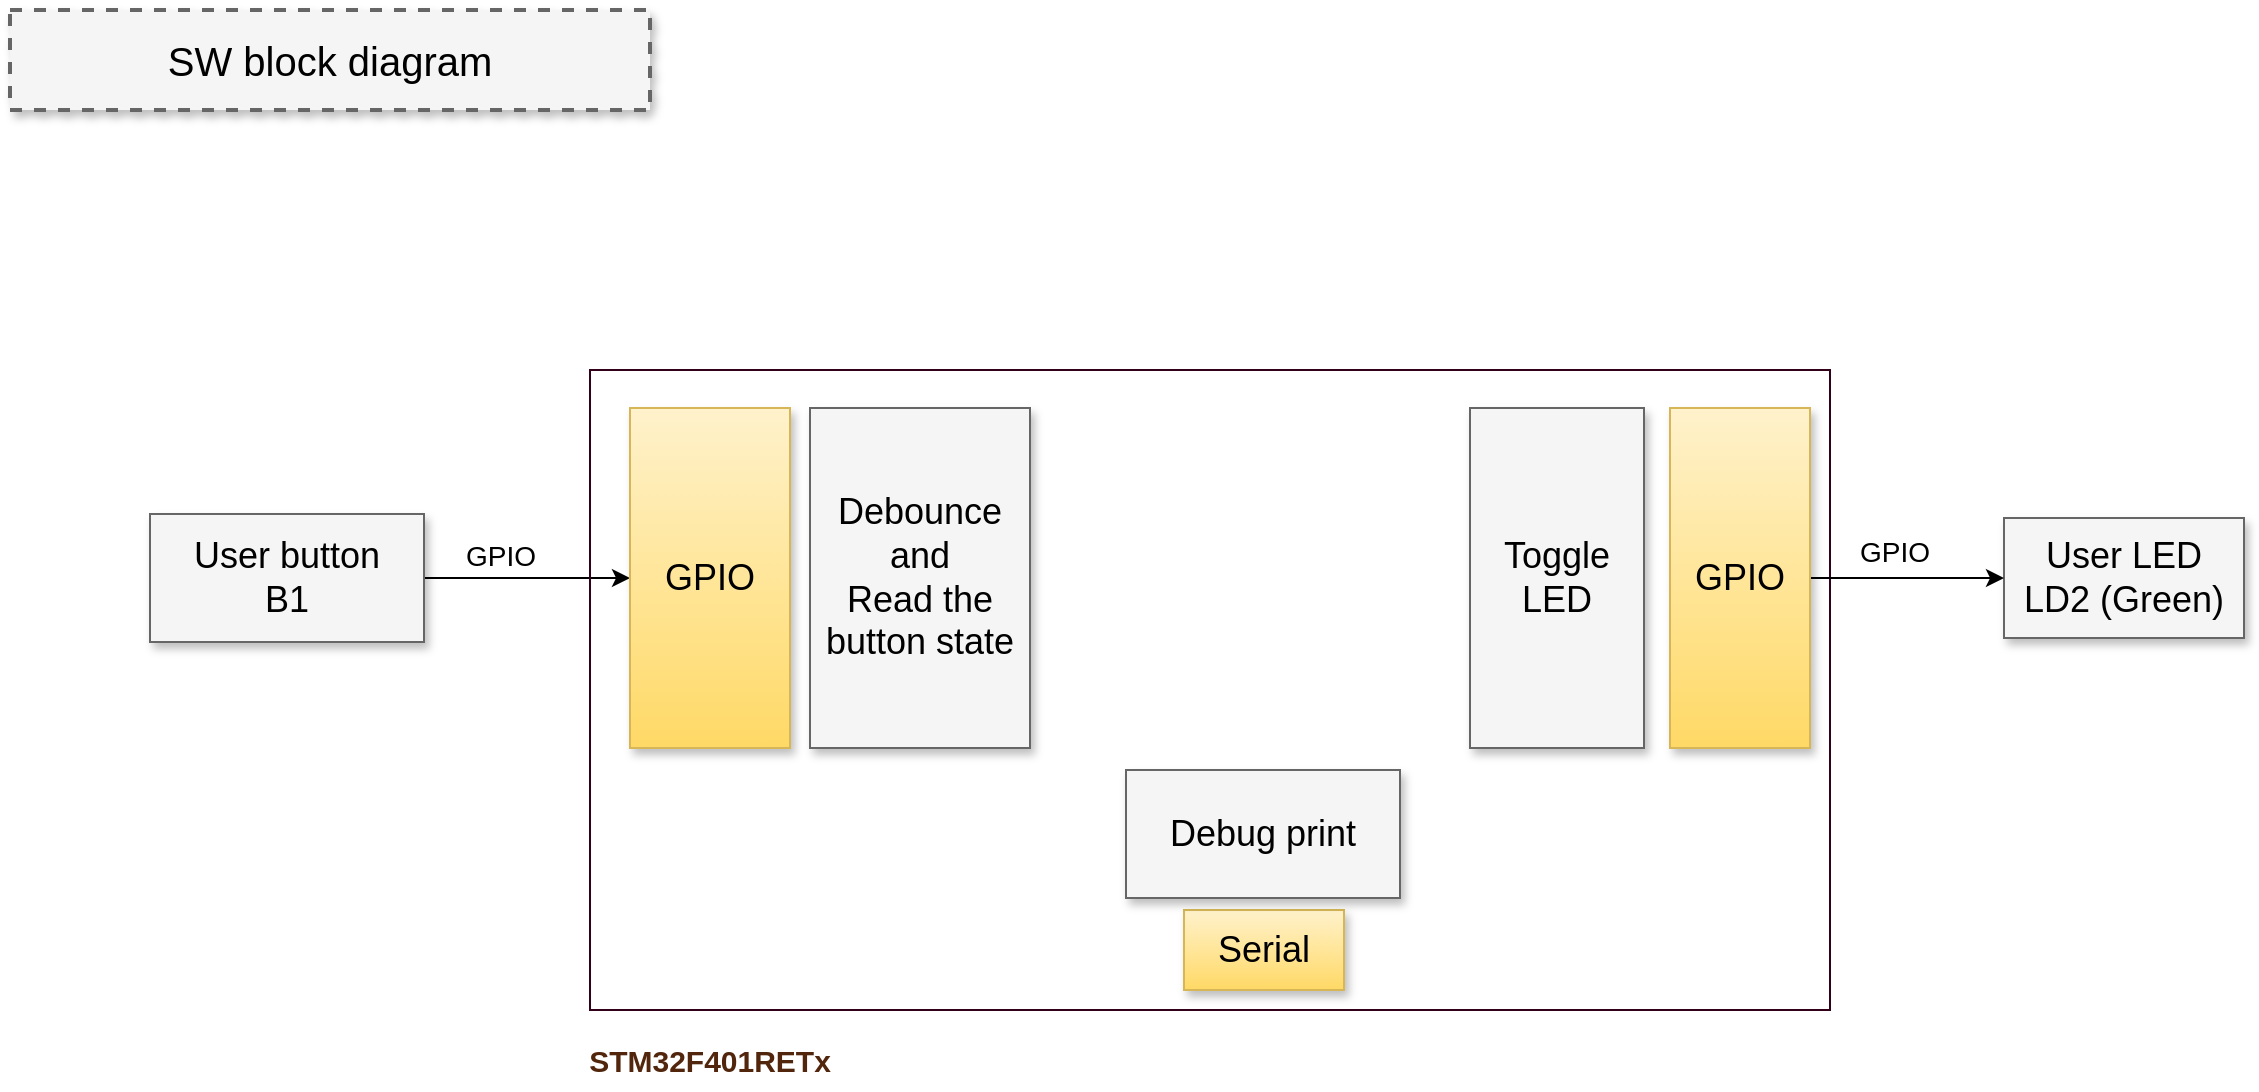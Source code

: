 <mxfile version="17.4.0" type="device"><diagram name="Week3_SW_BD" id="GyX7O86LeDi1OeG8sw98"><mxGraphModel dx="1902" dy="1106" grid="1" gridSize="10" guides="1" tooltips="1" connect="1" arrows="1" fold="1" page="1" pageScale="1.5" pageWidth="1169" pageHeight="826" background="none" math="0" shadow="0"><root><mxCell id="V9RYW577TV06-NPtQOvv-0" style=";html=1;"/><mxCell id="V9RYW577TV06-NPtQOvv-1" style=";html=1;" parent="V9RYW577TV06-NPtQOvv-0"/><mxCell id="V9RYW577TV06-NPtQOvv-2" value="SW block diagram" style="whiteSpace=wrap;html=1;shadow=1;fontSize=20;fillColor=#f5f5f5;strokeColor=#666666;strokeWidth=2;dashed=1;" parent="V9RYW577TV06-NPtQOvv-1" vertex="1"><mxGeometry x="250" y="250" width="320" height="50" as="geometry"/></mxCell><mxCell id="V9RYW577TV06-NPtQOvv-4" value="User LED &lt;br&gt;LD2 (Green)" style="whiteSpace=wrap;html=1;shadow=1;fontSize=18;fillColor=#f5f5f5;strokeColor=#666666;" parent="V9RYW577TV06-NPtQOvv-1" vertex="1"><mxGeometry x="1247" y="504" width="120" height="60" as="geometry"/></mxCell><mxCell id="VnuedpEtcrpdyRIsxElc-0" style="edgeStyle=orthogonalEdgeStyle;rounded=0;orthogonalLoop=1;jettySize=auto;html=1;entryX=0;entryY=0.5;entryDx=0;entryDy=0;fontSize=17;fontColor=#52260D;" parent="V9RYW577TV06-NPtQOvv-1" source="V9RYW577TV06-NPtQOvv-7" target="V9RYW577TV06-NPtQOvv-21" edge="1"><mxGeometry relative="1" as="geometry"/></mxCell><mxCell id="V9RYW577TV06-NPtQOvv-7" value="User button&lt;br&gt;B1" style="whiteSpace=wrap;html=1;shadow=1;fontSize=18;fillColor=#f5f5f5;strokeColor=#666666;" parent="V9RYW577TV06-NPtQOvv-1" vertex="1"><mxGeometry x="320" y="502" width="137" height="64" as="geometry"/></mxCell><mxCell id="V9RYW577TV06-NPtQOvv-14" value="&lt;font style=&quot;font-size: 14px&quot;&gt;GPIO&lt;/font&gt;" style="text;html=1;align=center;verticalAlign=middle;resizable=0;points=[];autosize=1;strokeColor=none;fillColor=none;" parent="V9RYW577TV06-NPtQOvv-1" vertex="1"><mxGeometry x="1167" y="511" width="50" height="20" as="geometry"/></mxCell><mxCell id="V9RYW577TV06-NPtQOvv-16" value="&lt;font style=&quot;font-size: 14px&quot;&gt;GPIO&lt;/font&gt;" style="text;html=1;align=center;verticalAlign=middle;resizable=0;points=[];autosize=1;strokeColor=none;fillColor=none;" parent="V9RYW577TV06-NPtQOvv-1" vertex="1"><mxGeometry x="470" y="513" width="50" height="20" as="geometry"/></mxCell><mxCell id="V9RYW577TV06-NPtQOvv-20" value="" style="rounded=0;whiteSpace=wrap;html=1;fontSize=14;fontColor=#FFFFFF;strokeColor=#33001A;fillColor=none;" parent="V9RYW577TV06-NPtQOvv-1" vertex="1"><mxGeometry x="540" y="430" width="620" height="320" as="geometry"/></mxCell><mxCell id="V9RYW577TV06-NPtQOvv-21" value="GPIO" style="whiteSpace=wrap;html=1;shadow=1;fontSize=18;fillColor=#fff2cc;strokeColor=#d6b656;gradientColor=#ffd966;" parent="V9RYW577TV06-NPtQOvv-1" vertex="1"><mxGeometry x="560" y="449" width="80" height="170" as="geometry"/></mxCell><mxCell id="V9RYW577TV06-NPtQOvv-22" value="Debounce and &lt;br&gt;Read the button state" style="whiteSpace=wrap;html=1;shadow=1;fontSize=18;fillColor=#f5f5f5;strokeColor=#666666;" parent="V9RYW577TV06-NPtQOvv-1" vertex="1"><mxGeometry x="650" y="449" width="110" height="170" as="geometry"/></mxCell><mxCell id="V9RYW577TV06-NPtQOvv-29" value="Serial" style="whiteSpace=wrap;html=1;shadow=1;fontSize=18;fillColor=#fff2cc;strokeColor=#d6b656;gradientColor=#ffd966;" parent="V9RYW577TV06-NPtQOvv-1" vertex="1"><mxGeometry x="837" y="700" width="80" height="40" as="geometry"/></mxCell><mxCell id="V9RYW577TV06-NPtQOvv-30" value="Debug print" style="whiteSpace=wrap;html=1;shadow=1;fontSize=18;fillColor=#f5f5f5;strokeColor=#666666;" parent="V9RYW577TV06-NPtQOvv-1" vertex="1"><mxGeometry x="808" y="630" width="137" height="64" as="geometry"/></mxCell><mxCell id="V9RYW577TV06-NPtQOvv-31" style="edgeStyle=orthogonalEdgeStyle;rounded=0;orthogonalLoop=1;jettySize=auto;html=1;exitX=1;exitY=0.5;exitDx=0;exitDy=0;entryX=0;entryY=0.5;entryDx=0;entryDy=0;fontSize=14;fontColor=#FFFFFF;" parent="V9RYW577TV06-NPtQOvv-1" source="V9RYW577TV06-NPtQOvv-32" target="V9RYW577TV06-NPtQOvv-4" edge="1"><mxGeometry relative="1" as="geometry"/></mxCell><mxCell id="V9RYW577TV06-NPtQOvv-32" value="GPIO" style="whiteSpace=wrap;html=1;shadow=1;fontSize=18;fillColor=#fff2cc;strokeColor=#d6b656;gradientColor=#ffd966;" parent="V9RYW577TV06-NPtQOvv-1" vertex="1"><mxGeometry x="1080" y="449" width="70" height="170" as="geometry"/></mxCell><mxCell id="V9RYW577TV06-NPtQOvv-33" value="Toggle LED" style="whiteSpace=wrap;html=1;shadow=1;fontSize=18;fillColor=#f5f5f5;strokeColor=#666666;" parent="V9RYW577TV06-NPtQOvv-1" vertex="1"><mxGeometry x="980" y="449" width="87" height="170" as="geometry"/></mxCell><mxCell id="V9RYW577TV06-NPtQOvv-36" value="&lt;span style=&quot;font-size: 15px&quot;&gt;&lt;b&gt;STM32F401RETx&lt;/b&gt;&lt;/span&gt;" style="text;html=1;strokeColor=none;fillColor=none;align=center;verticalAlign=middle;whiteSpace=wrap;rounded=0;fontSize=14;fontColor=#52260D;fontStyle=0" parent="V9RYW577TV06-NPtQOvv-1" vertex="1"><mxGeometry x="560" y="760" width="80" height="30" as="geometry"/></mxCell></root></mxGraphModel></diagram></mxfile>